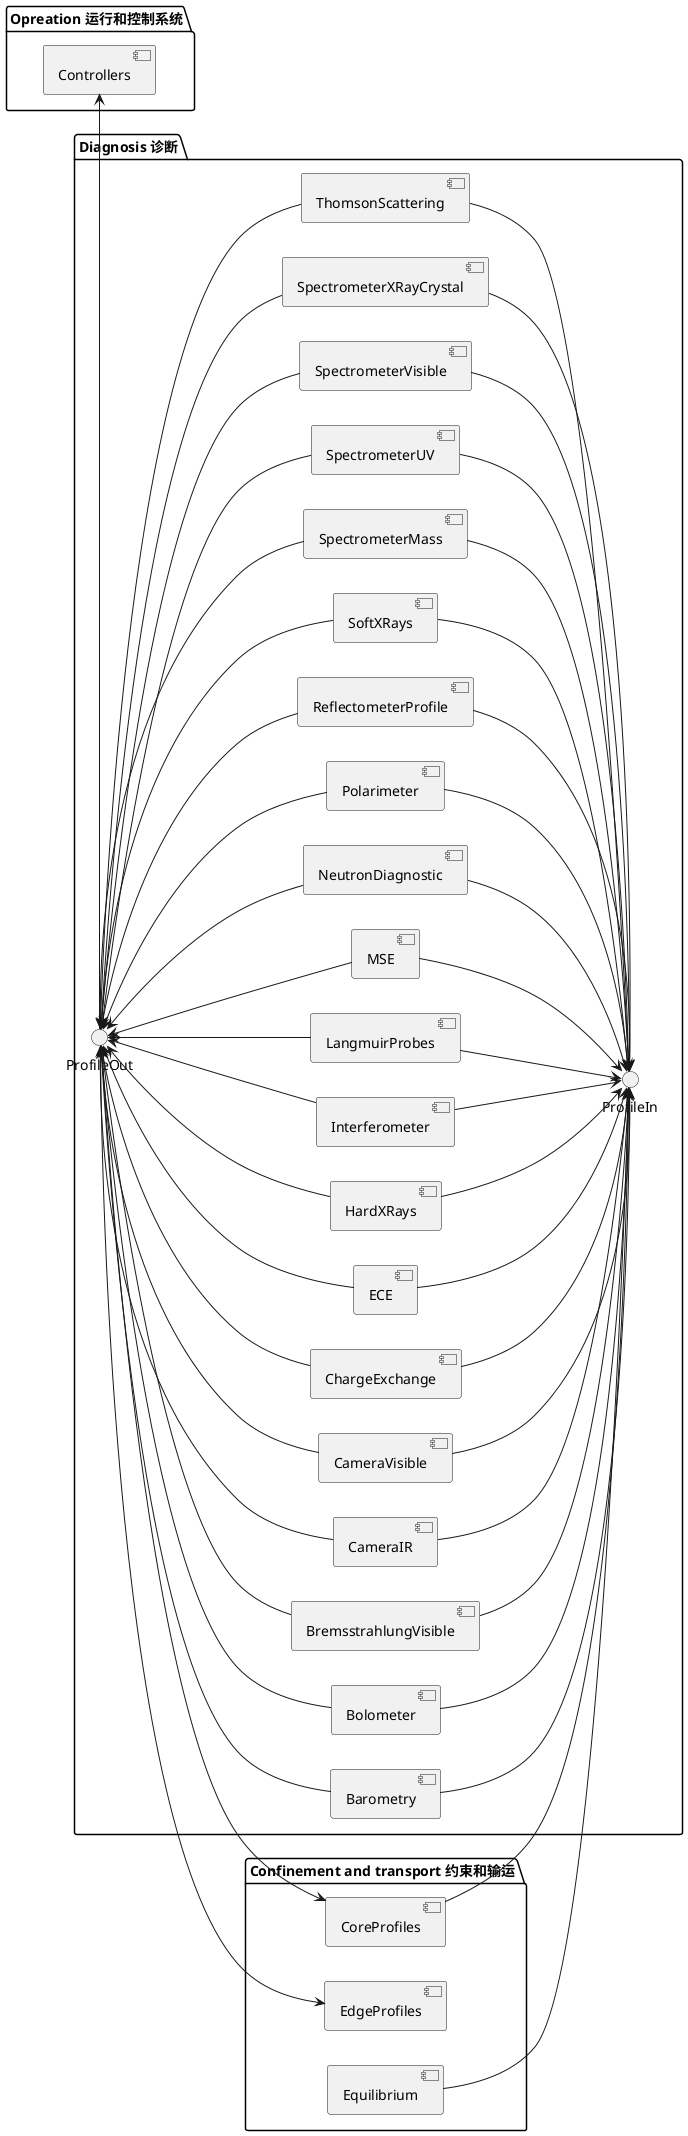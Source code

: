 @startuml
left to right direction
skinparam classFontName 'Noto Sans Mono CJK SC Regular'

package "Diagnosis 诊断" {

    ProfileOut       <-- [Barometry]
    ProfileOut       <-- [Bolometer]
    ProfileOut       <-- [BremsstrahlungVisible]
    ProfileOut       <-- [CameraIR]
    ProfileOut       <-- [CameraVisible]
    ProfileOut       <-- [ChargeExchange]
    ProfileOut       <-- [ECE]
    ProfileOut       <-- [HardXRays]
    ProfileOut       <-- [Interferometer]
    ProfileOut       <-- [LangmuirProbes]
    ProfileOut       <-- [MSE]
    ProfileOut       <-- [NeutronDiagnostic]
    ProfileOut       <-- [Polarimeter]
    ProfileOut       <-- [ReflectometerProfile]
    ProfileOut       <-- [SoftXRays]
    ProfileOut       <-- [SpectrometerMass]
    ProfileOut       <-- [SpectrometerUV]
    ProfileOut       <-- [SpectrometerVisible]
    ProfileOut       <-- [SpectrometerXRayCrystal]
    ProfileOut       <-- [ThomsonScattering]

    [Barometry]                 -->     ProfileIn          
    [Bolometer]                 -->     ProfileIn          
    [BremsstrahlungVisible]     -->     ProfileIn                      
    [CameraIR]                  -->     ProfileIn         
    [CameraVisible]             -->     ProfileIn              
    [ChargeExchange]            -->     ProfileIn               
    [ECE]                       -->     ProfileIn      
    [HardXRays]                 -->     ProfileIn          
    [Interferometer]            -->     ProfileIn               
    [LangmuirProbes]            -->     ProfileIn               
    [MSE]                       -->     ProfileIn      
    [NeutronDiagnostic]         -->     ProfileIn                  
    [Polarimeter]               -->     ProfileIn            
    [ReflectometerProfile]      -->     ProfileIn                     
    [SoftXRays]                 -->     ProfileIn          
    [SpectrometerMass]          -->     ProfileIn                 
    [SpectrometerUV]            -->     ProfileIn               
    [SpectrometerVisible]       -->     ProfileIn                    
    [SpectrometerXRayCrystal]   -->     ProfileIn                        
    [ThomsonScattering]         -->     ProfileIn                  

}

package "Opreation 运行和控制系统" {
    [Controllers] 
    
}

package "Confinement and transport 约束和输运" {
   [Equilibrium]        
   [CoreProfiles]       
   [EdgeProfiles]
  
}

[Equilibrium] --> ProfileIn
[CoreProfiles] --> ProfileIn

ProfileOut -> [CoreProfiles] 
ProfileOut -> [EdgeProfiles] 
ProfileOut -> [Controllers]

@enduml


   